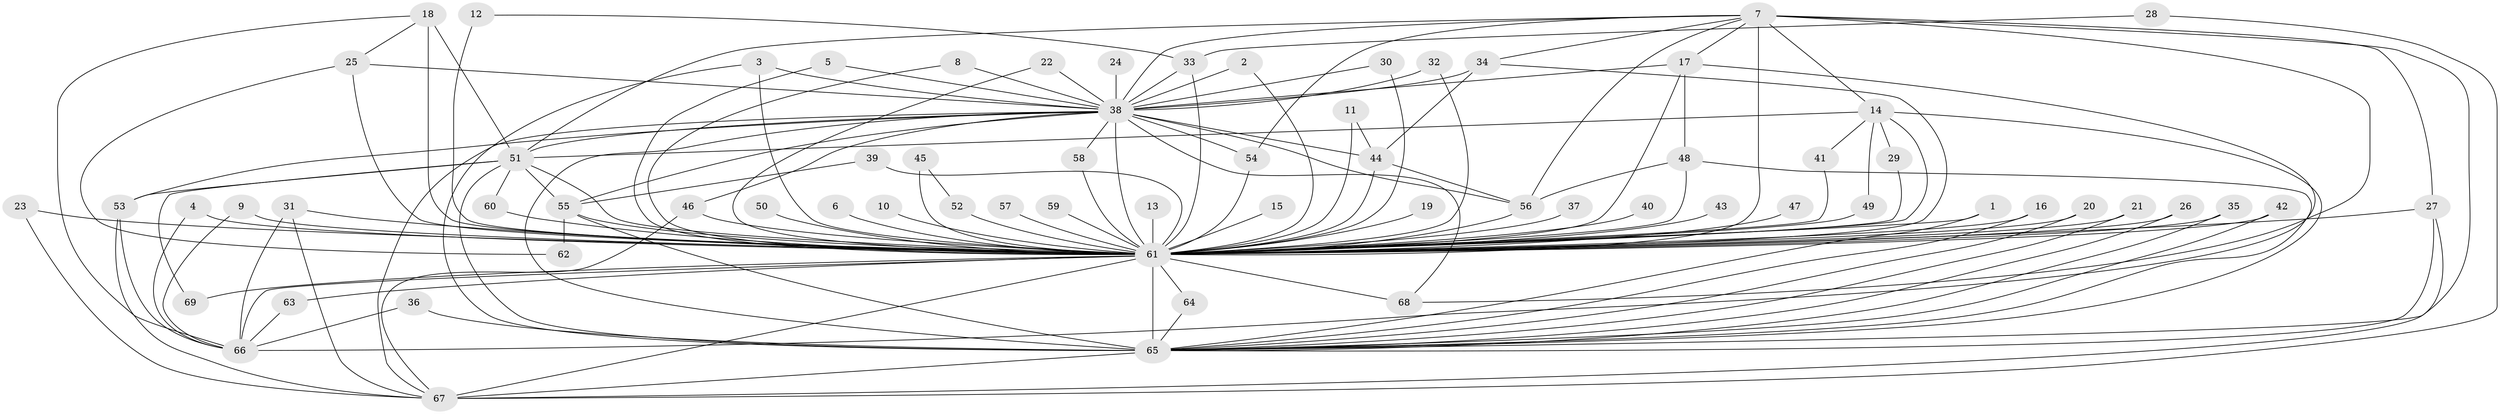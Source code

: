 // original degree distribution, {16: 0.007246376811594203, 32: 0.007246376811594203, 19: 0.007246376811594203, 27: 0.014492753623188406, 30: 0.007246376811594203, 14: 0.007246376811594203, 31: 0.007246376811594203, 34: 0.007246376811594203, 22: 0.007246376811594203, 6: 0.021739130434782608, 3: 0.14492753623188406, 2: 0.6086956521739131, 5: 0.036231884057971016, 7: 0.014492753623188406, 8: 0.007246376811594203, 4: 0.08695652173913043, 9: 0.007246376811594203}
// Generated by graph-tools (version 1.1) at 2025/49/03/09/25 03:49:37]
// undirected, 69 vertices, 147 edges
graph export_dot {
graph [start="1"]
  node [color=gray90,style=filled];
  1;
  2;
  3;
  4;
  5;
  6;
  7;
  8;
  9;
  10;
  11;
  12;
  13;
  14;
  15;
  16;
  17;
  18;
  19;
  20;
  21;
  22;
  23;
  24;
  25;
  26;
  27;
  28;
  29;
  30;
  31;
  32;
  33;
  34;
  35;
  36;
  37;
  38;
  39;
  40;
  41;
  42;
  43;
  44;
  45;
  46;
  47;
  48;
  49;
  50;
  51;
  52;
  53;
  54;
  55;
  56;
  57;
  58;
  59;
  60;
  61;
  62;
  63;
  64;
  65;
  66;
  67;
  68;
  69;
  1 -- 61 [weight=1.0];
  1 -- 65 [weight=1.0];
  2 -- 38 [weight=1.0];
  2 -- 61 [weight=1.0];
  3 -- 38 [weight=1.0];
  3 -- 61 [weight=1.0];
  3 -- 65 [weight=1.0];
  4 -- 61 [weight=1.0];
  4 -- 66 [weight=1.0];
  5 -- 38 [weight=1.0];
  5 -- 61 [weight=1.0];
  6 -- 61 [weight=2.0];
  7 -- 14 [weight=1.0];
  7 -- 17 [weight=1.0];
  7 -- 27 [weight=1.0];
  7 -- 34 [weight=1.0];
  7 -- 38 [weight=2.0];
  7 -- 51 [weight=1.0];
  7 -- 54 [weight=1.0];
  7 -- 56 [weight=1.0];
  7 -- 61 [weight=8.0];
  7 -- 65 [weight=1.0];
  7 -- 68 [weight=1.0];
  8 -- 38 [weight=1.0];
  8 -- 61 [weight=1.0];
  9 -- 61 [weight=1.0];
  9 -- 66 [weight=1.0];
  10 -- 61 [weight=1.0];
  11 -- 44 [weight=1.0];
  11 -- 61 [weight=1.0];
  12 -- 33 [weight=1.0];
  12 -- 61 [weight=2.0];
  13 -- 61 [weight=2.0];
  14 -- 29 [weight=1.0];
  14 -- 41 [weight=1.0];
  14 -- 49 [weight=1.0];
  14 -- 51 [weight=1.0];
  14 -- 61 [weight=2.0];
  14 -- 65 [weight=1.0];
  15 -- 61 [weight=2.0];
  16 -- 61 [weight=1.0];
  16 -- 65 [weight=1.0];
  17 -- 38 [weight=1.0];
  17 -- 48 [weight=1.0];
  17 -- 61 [weight=1.0];
  17 -- 66 [weight=1.0];
  18 -- 25 [weight=1.0];
  18 -- 51 [weight=1.0];
  18 -- 61 [weight=3.0];
  18 -- 66 [weight=1.0];
  19 -- 61 [weight=1.0];
  20 -- 61 [weight=1.0];
  20 -- 65 [weight=1.0];
  21 -- 61 [weight=1.0];
  21 -- 65 [weight=1.0];
  22 -- 38 [weight=1.0];
  22 -- 61 [weight=1.0];
  23 -- 61 [weight=1.0];
  23 -- 67 [weight=1.0];
  24 -- 38 [weight=2.0];
  25 -- 38 [weight=1.0];
  25 -- 61 [weight=2.0];
  25 -- 62 [weight=1.0];
  26 -- 61 [weight=1.0];
  26 -- 65 [weight=1.0];
  27 -- 61 [weight=1.0];
  27 -- 65 [weight=2.0];
  27 -- 67 [weight=1.0];
  28 -- 33 [weight=1.0];
  28 -- 67 [weight=1.0];
  29 -- 61 [weight=1.0];
  30 -- 38 [weight=1.0];
  30 -- 61 [weight=2.0];
  31 -- 61 [weight=2.0];
  31 -- 66 [weight=1.0];
  31 -- 67 [weight=1.0];
  32 -- 38 [weight=1.0];
  32 -- 61 [weight=1.0];
  33 -- 38 [weight=2.0];
  33 -- 61 [weight=2.0];
  34 -- 38 [weight=2.0];
  34 -- 44 [weight=1.0];
  34 -- 61 [weight=1.0];
  35 -- 61 [weight=1.0];
  35 -- 65 [weight=1.0];
  36 -- 65 [weight=1.0];
  36 -- 66 [weight=1.0];
  37 -- 61 [weight=2.0];
  38 -- 44 [weight=1.0];
  38 -- 46 [weight=1.0];
  38 -- 51 [weight=1.0];
  38 -- 53 [weight=3.0];
  38 -- 54 [weight=2.0];
  38 -- 55 [weight=2.0];
  38 -- 56 [weight=2.0];
  38 -- 58 [weight=1.0];
  38 -- 61 [weight=12.0];
  38 -- 65 [weight=3.0];
  38 -- 67 [weight=1.0];
  38 -- 68 [weight=1.0];
  39 -- 55 [weight=1.0];
  39 -- 61 [weight=1.0];
  40 -- 61 [weight=2.0];
  41 -- 61 [weight=1.0];
  42 -- 61 [weight=1.0];
  42 -- 65 [weight=1.0];
  43 -- 61 [weight=2.0];
  44 -- 56 [weight=1.0];
  44 -- 61 [weight=3.0];
  45 -- 52 [weight=1.0];
  45 -- 61 [weight=4.0];
  46 -- 61 [weight=1.0];
  46 -- 67 [weight=1.0];
  47 -- 61 [weight=1.0];
  48 -- 56 [weight=1.0];
  48 -- 61 [weight=2.0];
  48 -- 65 [weight=1.0];
  49 -- 61 [weight=3.0];
  50 -- 61 [weight=2.0];
  51 -- 53 [weight=1.0];
  51 -- 55 [weight=1.0];
  51 -- 60 [weight=1.0];
  51 -- 61 [weight=3.0];
  51 -- 65 [weight=1.0];
  51 -- 69 [weight=1.0];
  52 -- 61 [weight=3.0];
  53 -- 66 [weight=1.0];
  53 -- 67 [weight=1.0];
  54 -- 61 [weight=1.0];
  55 -- 61 [weight=1.0];
  55 -- 62 [weight=1.0];
  55 -- 65 [weight=1.0];
  56 -- 61 [weight=1.0];
  57 -- 61 [weight=1.0];
  58 -- 61 [weight=1.0];
  59 -- 61 [weight=2.0];
  60 -- 61 [weight=1.0];
  61 -- 63 [weight=1.0];
  61 -- 64 [weight=1.0];
  61 -- 65 [weight=7.0];
  61 -- 66 [weight=2.0];
  61 -- 67 [weight=2.0];
  61 -- 68 [weight=2.0];
  61 -- 69 [weight=1.0];
  63 -- 66 [weight=1.0];
  64 -- 65 [weight=1.0];
  65 -- 67 [weight=1.0];
}
